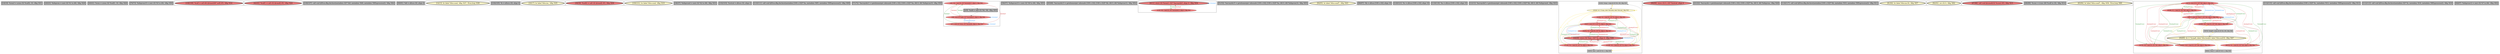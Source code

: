 
digraph G {





subgraph cluster39 {


node222 [penwidth=3.0,fontsize=20,fillcolor=grey,label="[18/19]  %rem3 = urem i32 %call2, 10, !dbg !631",shape=rectangle,style=filled ]



}

subgraph cluster38 {


node221 [penwidth=3.0,fontsize=20,fillcolor=grey,label="[20/23]  %idxprom = zext i32 %1 to i64, !dbg !628",shape=rectangle,style=filled ]



}

subgraph cluster37 {


node220 [penwidth=3.0,fontsize=20,fillcolor=grey,label="[40/41]  %rem = urem i32 %call1, 10, !dbg !626",shape=rectangle,style=filled ]



}

subgraph cluster36 {


node219 [penwidth=3.0,fontsize=20,fillcolor=grey,label="[70/73]  %idxprom10 = zext i32 %5 to i64, !dbg !650",shape=rectangle,style=filled ]



}

subgraph cluster15 {


node181 [penwidth=3.0,fontsize=20,fillcolor=lightcoral,label="[108/109]  %call = call i64 @time(i64* null) #3, !dbg !614",shape=ellipse,style=filled ]



}

subgraph cluster35 {


node218 [penwidth=3.0,fontsize=20,fillcolor=lightcoral,label="[42/43]  %call1 = call i32 @rand() #3, !dbg !624",shape=ellipse,style=filled ]



}

subgraph cluster11 {


node177 [penwidth=3.0,fontsize=20,fillcolor=grey,label="[106/107]  call void @llvm.dbg.declare(metadata i32* %i6, metadata !640, metadata !DIExpression()), !dbg !642",shape=rectangle,style=filled ]



}

subgraph cluster19 {


node185 [penwidth=3.0,fontsize=20,fillcolor=grey,label="[90/91]  %i6 = alloca i32, align 4",shape=rectangle,style=filled ]



}

subgraph cluster9 {


node175 [penwidth=3.0,fontsize=20,fillcolor=lemonchiffon,label="[14/15]  br label %for.cond, !dbg !637, !llvm.loop !638",shape=ellipse,style=filled ]



}

subgraph cluster8 {


node174 [penwidth=3.0,fontsize=20,fillcolor=grey,label="[104/105]  %i = alloca i32, align 4",shape=rectangle,style=filled ]



}

subgraph cluster10 {


node176 [penwidth=3.0,fontsize=20,fillcolor=lemonchiffon,label="[16/17]  br label %for.inc, !dbg !635",shape=ellipse,style=filled ]



}

subgraph cluster23 {


node189 [penwidth=3.0,fontsize=20,fillcolor=lightcoral,label="[38/39]  %call2 = call i32 @rand() #3, !dbg !630",shape=ellipse,style=filled ]



}

subgraph cluster7 {


node173 [penwidth=3.0,fontsize=20,fillcolor=lemonchiffon,label="[100/101]  br label %for.cond, !dbg !619",shape=ellipse,style=filled ]



}

subgraph cluster14 {


node180 [penwidth=3.0,fontsize=20,fillcolor=grey,label="[36/37]  %idxprom4 = zext i32 %2 to i64, !dbg !633",shape=rectangle,style=filled ]



}

subgraph cluster6 {


node172 [penwidth=3.0,fontsize=20,fillcolor=grey,label="[102/103]  %retval = alloca i32, align 4",shape=rectangle,style=filled ]



}

subgraph cluster30 {


node205 [penwidth=3.0,fontsize=20,fillcolor=grey,label="[110/111]  call void @llvm.dbg.declare(metadata [100 x i32]* %a, metadata !605, metadata !DIExpression()), !dbg !609",shape=rectangle,style=filled ]



}

subgraph cluster31 {


node206 [penwidth=3.0,fontsize=20,fillcolor=grey,label="[71/72]  %arrayidx11 = getelementptr inbounds [100 x i32], [100 x i32]* %a, i64 0, i64 %idxprom10, !dbg !650",shape=rectangle,style=filled ]



}

subgraph cluster0 {


node165 [fillcolor=lightcoral,label="[5/6]  %6 = load i32, i32* %arrayidx11, align 4, !dbg !650",shape=ellipse,style=filled ]
node164 [penwidth=3.0,fontsize=20,fillcolor=grey,label="[2/9]  %add = add i32 %6, %8, !dbg !653",shape=rectangle,style=filled ]
node162 [fillcolor=lightcoral,label="[4/7]  store i32 %rem, i32* %arrayidx, align 4, !dbg !629",shape=ellipse,style=filled ]
node163 [fillcolor=lightcoral,label="[3/8]  store i32 %add, i32* %arrayidx15, align 4, !dbg !656",shape=ellipse,style=filled ]

node163->node165 [style=solid,color=forestgreen,label="T|indep|0",penwidth=1.0,fontcolor=forestgreen ]
node162->node165 [style=solid,color=forestgreen,label="T|indep|0",penwidth=1.0,fontcolor=forestgreen ]
node165->node164 [style=solid,color=black,label="",penwidth=0.5,fontcolor=black ]
node164->node163 [style=solid,color=black,label="",penwidth=0.5,fontcolor=black ]
node162->node162 [style=solid,color=dodgerblue,label="O|indep|0",penwidth=1.0,fontcolor=dodgerblue ]
node162->node163 [style=solid,color=dodgerblue,label="O|indep|0",penwidth=1.0,fontcolor=dodgerblue ]
node165->node163 [style=solid,color=firebrick3,label="A|indep|0",penwidth=1.0,fontcolor=firebrick3 ]
node165->node162 [style=solid,color=firebrick3,label="A|indep|0",penwidth=1.0,fontcolor=firebrick3 ]
node163->node162 [style=solid,color=dodgerblue,label="O|indep|0",penwidth=1.0,fontcolor=dodgerblue ]
node163->node163 [style=solid,color=dodgerblue,label="O|indep|0",penwidth=1.0,fontcolor=dodgerblue ]


}

subgraph cluster13 {


node179 [penwidth=3.0,fontsize=20,fillcolor=grey,label="[56/57]  %idxprom14 = zext i32 %9 to i64, !dbg !655",shape=rectangle,style=filled ]



}

subgraph cluster5 {


node171 [penwidth=3.0,fontsize=20,fillcolor=grey,label="[65/66]  %arrayidx13 = getelementptr inbounds [100 x i32], [100 x i32]* %b, i64 0, i64 %idxprom12, !dbg !652",shape=rectangle,style=filled ]



}

subgraph cluster1 {


node167 [penwidth=3.0,fontsize=20,fillcolor=lightcoral,label="[0/11]  store i32 %rem3, i32* %arrayidx5, align 4, !dbg !634",shape=ellipse,style=filled ]
node166 [fillcolor=lightcoral,label="[1/10]  %8 = load i32, i32* %arrayidx13, align 4, !dbg !652",shape=ellipse,style=filled ]

node167->node166 [style=solid,color=forestgreen,label="T|indep|0",penwidth=1.0,fontcolor=forestgreen ]
node167->node167 [style=solid,color=dodgerblue,label="O|indep|0",penwidth=1.0,fontcolor=dodgerblue ]
node166->node167 [style=solid,color=firebrick3,label="A|indep|0",penwidth=1.0,fontcolor=firebrick3 ]


}

subgraph cluster32 {


node207 [penwidth=3.0,fontsize=20,fillcolor=grey,label="[51/52]  %arrayidx15 = getelementptr inbounds [100 x i32], [100 x i32]* %a, i64 0, i64 %idxprom14, !dbg !655",shape=rectangle,style=filled ]



}

subgraph cluster3 {


node169 [penwidth=3.0,fontsize=20,fillcolor=lemonchiffon,label="[94/95]  br label %for.cond7, !dbg !643",shape=ellipse,style=filled ]



}

subgraph cluster4 {


node170 [penwidth=3.0,fontsize=20,fillcolor=grey,label="[96/97]  %b = alloca [100 x i32], align 16",shape=rectangle,style=filled ]



}

subgraph cluster17 {


node183 [penwidth=3.0,fontsize=20,fillcolor=grey,label="[120/121]  %c = alloca [100 x i32], align 16",shape=rectangle,style=filled ]



}

subgraph cluster16 {


node182 [penwidth=3.0,fontsize=20,fillcolor=grey,label="[118/119]  %a = alloca [100 x i32], align 16",shape=rectangle,style=filled ]



}

subgraph cluster2 {


node168 [penwidth=3.0,fontsize=20,fillcolor=grey,label="[12/13]  %arrayidx5 = getelementptr inbounds [100 x i32], [100 x i32]* %b, i64 0, i64 %idxprom4, !dbg !633",shape=rectangle,style=filled ]



}

subgraph cluster34 {


node216 [fillcolor=grey,label="[32/45]  %cmp = icmp ult i32 %0, 100, !dbg !622",shape=rectangle,style=filled ]
node215 [fillcolor=lightcoral,label="[34/35]  %1 = load i32, i32* %i, align 4, !dbg !627",shape=ellipse,style=filled ]
node210 [fillcolor=lightcoral,label="[27/30]  %3 = load i32, i32* %i, align 4, !dbg !636",shape=ellipse,style=filled ]
node209 [fillcolor=grey,label="[28/29]  %inc = add i32 %3, 1, !dbg !636",shape=rectangle,style=filled ]
node213 [fillcolor=lightcoral,label="[26/47]  store i32 0, i32* %i, align 4, !dbg !618",shape=ellipse,style=filled ]
node211 [fillcolor=lightcoral,label="[31/46]  %0 = load i32, i32* %i, align 4, !dbg !620",shape=ellipse,style=filled ]
node217 [fillcolor=lemonchiffon,label="[33/44]  br i1 %cmp, label %for.body, label %for.end, !dbg !623",shape=ellipse,style=filled ]
node212 [penwidth=3.0,fontsize=20,fillcolor=lightcoral,label="[24/49]  store i32 %inc, i32* %i, align 4, !dbg !636",shape=ellipse,style=filled ]
node214 [fillcolor=lightcoral,label="[25/48]  %2 = load i32, i32* %i, align 4, !dbg !632",shape=ellipse,style=filled ]

node215->node212 [style=solid,color=firebrick3,label="A|indep|0|Const",penwidth=1.0,fontcolor=firebrick3 ]
node212->node213 [style=solid,color=dodgerblue,label="O|indep|0|Const",penwidth=1.0,fontcolor=dodgerblue ]
node209->node212 [style=solid,color=black,label="",penwidth=0.5,fontcolor=black ]
node213->node210 [style=solid,color=forestgreen,label="T|indep|0|Const",penwidth=1.0,fontcolor=forestgreen ]
node210->node213 [style=solid,color=firebrick3,label="A|indep|0|Const",penwidth=1.0,fontcolor=firebrick3 ]
node217->node215 [style=solid,color=gold,label="C",penwidth=1.0,fontcolor=gold ]
node212->node210 [style=solid,color=forestgreen,label="T|indep|0|Const",penwidth=1.0,fontcolor=forestgreen ]
node210->node212 [style=solid,color=firebrick3,label="A|indep|0|Const",penwidth=1.0,fontcolor=firebrick3 ]
node211->node216 [style=solid,color=black,label="",penwidth=0.5,fontcolor=black ]
node212->node212 [style=solid,color=dodgerblue,label="O|indep|0|Const",penwidth=1.0,fontcolor=dodgerblue ]
node213->node211 [style=solid,color=forestgreen,label="T|indep|0|Const",penwidth=1.0,fontcolor=forestgreen ]
node217->node216 [style=solid,color=gold,label="C",penwidth=1.0,fontcolor=gold ]
node217->node209 [style=solid,color=gold,label="C",penwidth=1.0,fontcolor=gold ]
node210->node209 [style=solid,color=black,label="",penwidth=0.5,fontcolor=black ]
node212->node211 [style=solid,color=forestgreen,label="T|indep|0|Const",penwidth=1.0,fontcolor=forestgreen ]
node216->node217 [style=solid,color=black,label="",penwidth=0.5,fontcolor=black ]
node213->node215 [style=solid,color=forestgreen,label="T|indep|0|Const",penwidth=1.0,fontcolor=forestgreen ]
node212->node215 [style=solid,color=forestgreen,label="T|indep|0|Const",penwidth=1.0,fontcolor=forestgreen ]
node217->node210 [style=solid,color=gold,label="C",penwidth=1.0,fontcolor=gold ]
node213->node212 [style=solid,color=dodgerblue,label="O|indep|0|Const",penwidth=1.0,fontcolor=dodgerblue ]
node217->node212 [style=solid,color=gold,label="C",penwidth=1.0,fontcolor=gold ]
node212->node214 [style=solid,color=forestgreen,label="T|indep|0|Const",penwidth=1.0,fontcolor=forestgreen ]
node217->node211 [style=solid,color=gold,label="C",penwidth=1.0,fontcolor=gold ]
node215->node213 [style=solid,color=firebrick3,label="A|indep|0|Const",penwidth=1.0,fontcolor=firebrick3 ]
node213->node214 [style=solid,color=forestgreen,label="T|indep|0|Const",penwidth=1.0,fontcolor=forestgreen ]
node217->node217 [style=solid,color=gold,label="C",penwidth=1.0,fontcolor=gold ]
node211->node212 [style=solid,color=firebrick3,label="A|indep|0|Const",penwidth=1.0,fontcolor=firebrick3 ]
node214->node213 [style=solid,color=firebrick3,label="A|indep|0|Const",penwidth=1.0,fontcolor=firebrick3 ]
node214->node212 [style=solid,color=firebrick3,label="A|indep|0|Const",penwidth=1.0,fontcolor=firebrick3 ]
node217->node214 [style=solid,color=gold,label="C",penwidth=1.0,fontcolor=gold ]
node211->node213 [style=solid,color=firebrick3,label="A|indep|0|Const",penwidth=1.0,fontcolor=firebrick3 ]


}

subgraph cluster22 {


node188 [penwidth=3.0,fontsize=20,fillcolor=lightcoral,label="[98/99]  store i32 0, i32* %retval, align 4",shape=ellipse,style=filled ]



}

subgraph cluster25 {


node191 [penwidth=3.0,fontsize=20,fillcolor=grey,label="[21/22]  %arrayidx = getelementptr inbounds [100 x i32], [100 x i32]* %a, i64 0, i64 %idxprom, !dbg !628",shape=rectangle,style=filled ]



}

subgraph cluster18 {


node184 [penwidth=3.0,fontsize=20,fillcolor=grey,label="[116/117]  call void @llvm.dbg.declare(metadata [100 x i32]* %b, metadata !610, metadata !DIExpression()), !dbg !611",shape=rectangle,style=filled ]



}

subgraph cluster29 {


node204 [penwidth=3.0,fontsize=20,fillcolor=lemonchiffon,label="[81/82]  br label %for.inc16, !dbg !657",shape=ellipse,style=filled ]



}

subgraph cluster20 {


node186 [penwidth=3.0,fontsize=20,fillcolor=lemonchiffon,label="[92/93]  ret i32 0, !dbg !662",shape=ellipse,style=filled ]



}

subgraph cluster26 {


node192 [penwidth=3.0,fontsize=20,fillcolor=lightcoral,label="[87/88]  call void @srand(i32 %conv) #3, !dbg !615",shape=ellipse,style=filled ]



}

subgraph cluster24 {


node190 [penwidth=3.0,fontsize=20,fillcolor=grey,label="[86/89]  %conv = trunc i64 %call to i32, !dbg !614",shape=rectangle,style=filled ]



}

subgraph cluster28 {


node203 [penwidth=3.0,fontsize=20,fillcolor=lemonchiffon,label="[83/84]  br label %for.cond7, !dbg !659, !llvm.loop !660",shape=ellipse,style=filled ]



}

subgraph cluster27 {


node202 [fillcolor=lightcoral,label="[58/75]  store i32 0, i32* %i6, align 4, !dbg !642",shape=ellipse,style=filled ]
node201 [fillcolor=lightcoral,label="[63/68]  %7 = load i32, i32* %i6, align 4, !dbg !651",shape=ellipse,style=filled ]
node200 [fillcolor=grey,label="[60/61]  %inc17 = add i32 %10, 1, !dbg !658",shape=rectangle,style=filled ]
node199 [fillcolor=lightcoral,label="[54/77]  store i32 %inc17, i32* %i6, align 4, !dbg !658",shape=ellipse,style=filled ]
node194 [fillcolor=lightcoral,label="[55/76]  %9 = load i32, i32* %i6, align 4, !dbg !654",shape=ellipse,style=filled ]
node193 [fillcolor=lightcoral,label="[59/62]  %10 = load i32, i32* %i6, align 4, !dbg !658",shape=ellipse,style=filled ]
node195 [fillcolor=lightcoral,label="[69/74]  %5 = load i32, i32* %i6, align 4, !dbg !648",shape=ellipse,style=filled ]
node196 [fillcolor=grey,label="[78/79]  %cmp8 = icmp ult i32 %4, 100, !dbg !646",shape=rectangle,style=filled ]
node197 [fillcolor=lightcoral,label="[53/80]  %4 = load i32, i32* %i6, align 4, !dbg !644",shape=ellipse,style=filled ]
node198 [penwidth=3.0,fontsize=20,fillcolor=lemonchiffon,label="[50/85]  br i1 %cmp8, label %for.body9, label %for.end18, !dbg !647",shape=ellipse,style=filled ]

node197->node202 [style=solid,color=firebrick3,label="A|indep|0|Const",penwidth=1.0,fontcolor=firebrick3 ]
node194->node202 [style=solid,color=firebrick3,label="A|indep|0|Const",penwidth=1.0,fontcolor=firebrick3 ]
node202->node194 [style=solid,color=forestgreen,label="T|indep|0|Const",penwidth=1.0,fontcolor=forestgreen ]
node196->node198 [style=solid,color=black,label="",penwidth=0.5,fontcolor=black ]
node198->node199 [style=solid,color=gold,label="C",penwidth=1.0,fontcolor=gold ]
node197->node199 [style=solid,color=firebrick3,label="A|indep|0|Const",penwidth=1.0,fontcolor=firebrick3 ]
node197->node196 [style=solid,color=black,label="",penwidth=0.5,fontcolor=black ]
node198->node196 [style=solid,color=gold,label="C",penwidth=1.0,fontcolor=gold ]
node193->node200 [style=solid,color=black,label="",penwidth=0.5,fontcolor=black ]
node202->node197 [style=solid,color=forestgreen,label="T|indep|0|Const",penwidth=1.0,fontcolor=forestgreen ]
node198->node198 [style=solid,color=gold,label="C",penwidth=1.0,fontcolor=gold ]
node199->node193 [style=solid,color=forestgreen,label="T|indep|0|Const",penwidth=1.0,fontcolor=forestgreen ]
node198->node195 [style=solid,color=gold,label="C",penwidth=1.0,fontcolor=gold ]
node202->node195 [style=solid,color=forestgreen,label="T|indep|0|Const",penwidth=1.0,fontcolor=forestgreen ]
node199->node199 [style=solid,color=dodgerblue,label="O|indep|0|Const",penwidth=1.0,fontcolor=dodgerblue ]
node199->node202 [style=solid,color=dodgerblue,label="O|indep|0|Const",penwidth=1.0,fontcolor=dodgerblue ]
node198->node197 [style=solid,color=gold,label="C",penwidth=1.0,fontcolor=gold ]
node202->node199 [style=solid,color=dodgerblue,label="O|indep|0|Const",penwidth=1.0,fontcolor=dodgerblue ]
node201->node199 [style=solid,color=firebrick3,label="A|indep|0|Const",penwidth=1.0,fontcolor=firebrick3 ]
node199->node195 [style=solid,color=forestgreen,label="T|indep|0|Const",penwidth=1.0,fontcolor=forestgreen ]
node199->node197 [style=solid,color=forestgreen,label="T|indep|0|Const",penwidth=1.0,fontcolor=forestgreen ]
node200->node199 [style=solid,color=black,label="",penwidth=0.5,fontcolor=black ]
node202->node201 [style=solid,color=forestgreen,label="T|indep|0|Const",penwidth=1.0,fontcolor=forestgreen ]
node198->node201 [style=solid,color=gold,label="C",penwidth=1.0,fontcolor=gold ]
node195->node199 [style=solid,color=firebrick3,label="A|indep|0|Const",penwidth=1.0,fontcolor=firebrick3 ]
node198->node193 [style=solid,color=gold,label="C",penwidth=1.0,fontcolor=gold ]
node199->node201 [style=solid,color=forestgreen,label="T|indep|0|Const",penwidth=1.0,fontcolor=forestgreen ]
node193->node199 [style=solid,color=firebrick3,label="A|indep|0|Const",penwidth=1.0,fontcolor=firebrick3 ]
node198->node200 [style=solid,color=gold,label="C",penwidth=1.0,fontcolor=gold ]
node201->node202 [style=solid,color=firebrick3,label="A|indep|0|Const",penwidth=1.0,fontcolor=firebrick3 ]
node199->node194 [style=solid,color=forestgreen,label="T|indep|0|Const",penwidth=1.0,fontcolor=forestgreen ]
node195->node202 [style=solid,color=firebrick3,label="A|indep|0|Const",penwidth=1.0,fontcolor=firebrick3 ]
node202->node193 [style=solid,color=forestgreen,label="T|indep|0|Const",penwidth=1.0,fontcolor=forestgreen ]
node193->node202 [style=solid,color=firebrick3,label="A|indep|0|Const",penwidth=1.0,fontcolor=firebrick3 ]
node198->node194 [style=solid,color=gold,label="C",penwidth=1.0,fontcolor=gold ]
node194->node199 [style=solid,color=firebrick3,label="A|indep|0|Const",penwidth=1.0,fontcolor=firebrick3 ]


}

subgraph cluster21 {


node187 [penwidth=3.0,fontsize=20,fillcolor=grey,label="[114/115]  call void @llvm.dbg.declare(metadata [100 x i32]* %c, metadata !612, metadata !DIExpression()), !dbg !613",shape=rectangle,style=filled ]



}

subgraph cluster12 {


node178 [penwidth=3.0,fontsize=20,fillcolor=grey,label="[112/113]  call void @llvm.dbg.declare(metadata i32* %i, metadata !616, metadata !DIExpression()), !dbg !618",shape=rectangle,style=filled ]



}

subgraph cluster33 {


node208 [penwidth=3.0,fontsize=20,fillcolor=grey,label="[64/67]  %idxprom12 = zext i32 %7 to i64, !dbg !652",shape=rectangle,style=filled ]



}

}
